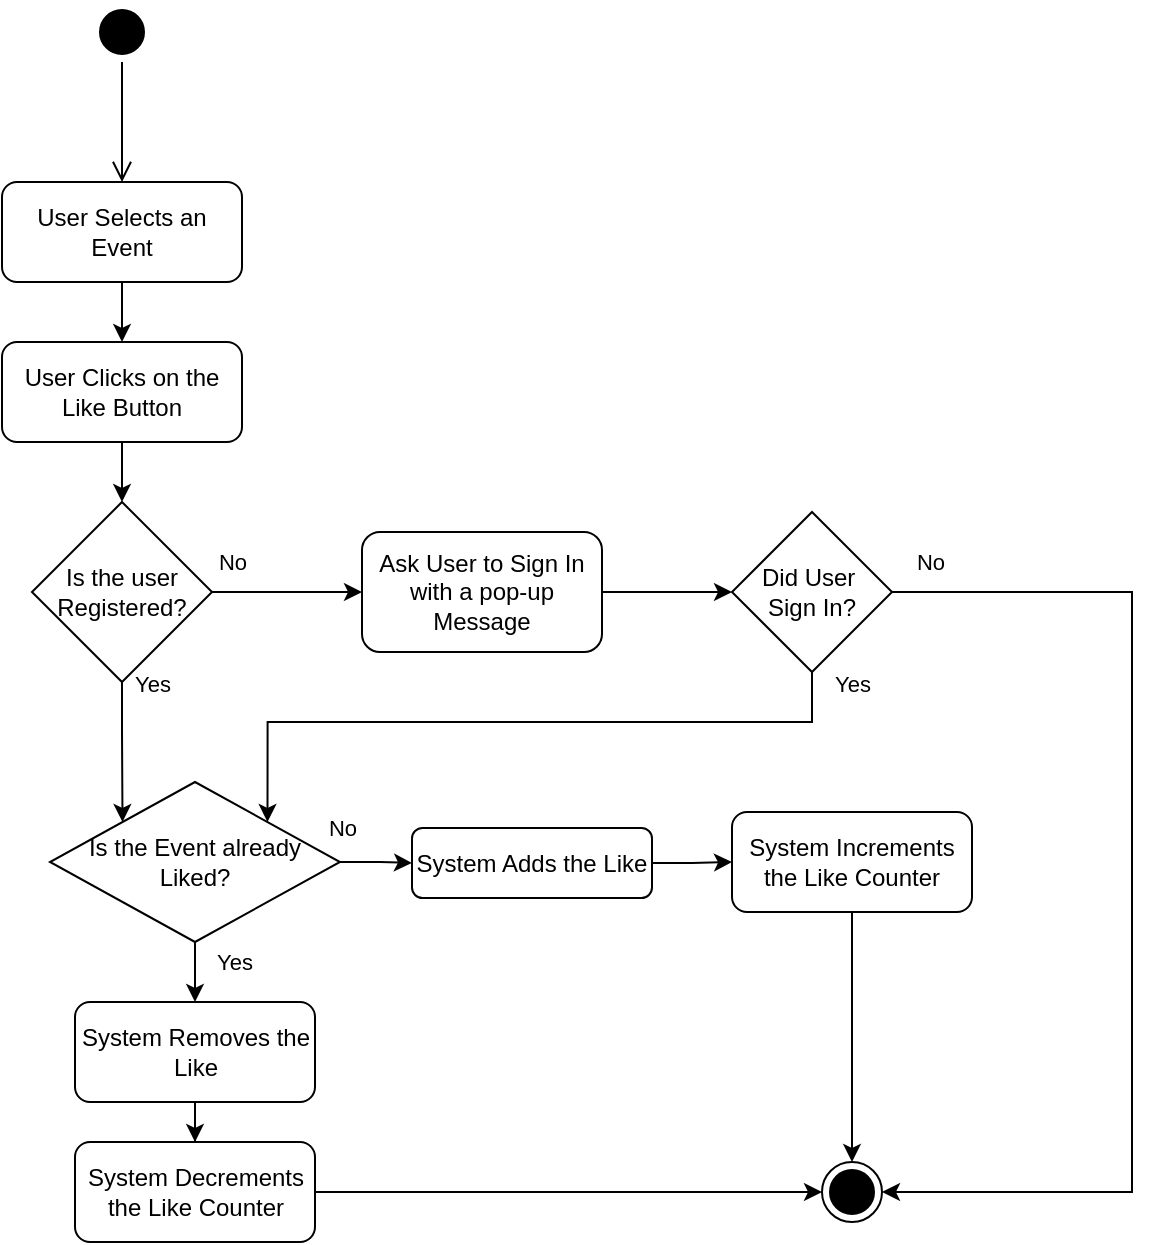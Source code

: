<mxfile version="26.1.3">
  <diagram name="Page-1" id="-U8XGRYqRvpe9GnIYjJW">
    <mxGraphModel dx="1199" dy="696" grid="1" gridSize="10" guides="1" tooltips="1" connect="1" arrows="1" fold="1" page="1" pageScale="1" pageWidth="850" pageHeight="1100" math="0" shadow="0">
      <root>
        <mxCell id="0" />
        <mxCell id="1" parent="0" />
        <mxCell id="rGtdyjbUayjFL_wCR3qf-1" value="" style="ellipse;html=1;shape=endState;fillColor=#000000;strokeColor=#000000;" vertex="1" parent="1">
          <mxGeometry x="535" y="660" width="30" height="30" as="geometry" />
        </mxCell>
        <mxCell id="rGtdyjbUayjFL_wCR3qf-2" value="" style="ellipse;html=1;shape=startState;fillColor=#000000;strokeColor=#000000;" vertex="1" parent="1">
          <mxGeometry x="170" y="80" width="30" height="30" as="geometry" />
        </mxCell>
        <mxCell id="rGtdyjbUayjFL_wCR3qf-3" value="" style="edgeStyle=orthogonalEdgeStyle;html=1;verticalAlign=bottom;endArrow=open;endSize=8;strokeColor=#000000;rounded=0;entryX=0.5;entryY=0;entryDx=0;entryDy=0;" edge="1" source="rGtdyjbUayjFL_wCR3qf-2" parent="1" target="rGtdyjbUayjFL_wCR3qf-4">
          <mxGeometry relative="1" as="geometry">
            <mxPoint x="185" y="170" as="targetPoint" />
          </mxGeometry>
        </mxCell>
        <mxCell id="rGtdyjbUayjFL_wCR3qf-5" style="edgeStyle=orthogonalEdgeStyle;rounded=0;orthogonalLoop=1;jettySize=auto;html=1;" edge="1" parent="1" source="rGtdyjbUayjFL_wCR3qf-4" target="rGtdyjbUayjFL_wCR3qf-6">
          <mxGeometry relative="1" as="geometry">
            <mxPoint x="185" y="270" as="targetPoint" />
          </mxGeometry>
        </mxCell>
        <mxCell id="rGtdyjbUayjFL_wCR3qf-4" value="User Selects an Event" style="rounded=1;whiteSpace=wrap;html=1;" vertex="1" parent="1">
          <mxGeometry x="125" y="170" width="120" height="50" as="geometry" />
        </mxCell>
        <mxCell id="rGtdyjbUayjFL_wCR3qf-7" style="edgeStyle=orthogonalEdgeStyle;rounded=0;orthogonalLoop=1;jettySize=auto;html=1;" edge="1" parent="1" source="rGtdyjbUayjFL_wCR3qf-6" target="rGtdyjbUayjFL_wCR3qf-8">
          <mxGeometry relative="1" as="geometry">
            <mxPoint x="185" y="330" as="targetPoint" />
          </mxGeometry>
        </mxCell>
        <mxCell id="rGtdyjbUayjFL_wCR3qf-6" value="User Clicks on the Like Button" style="rounded=1;whiteSpace=wrap;html=1;" vertex="1" parent="1">
          <mxGeometry x="125" y="250" width="120" height="50" as="geometry" />
        </mxCell>
        <mxCell id="rGtdyjbUayjFL_wCR3qf-9" style="edgeStyle=orthogonalEdgeStyle;rounded=0;orthogonalLoop=1;jettySize=auto;html=1;" edge="1" parent="1" source="rGtdyjbUayjFL_wCR3qf-8" target="rGtdyjbUayjFL_wCR3qf-10">
          <mxGeometry relative="1" as="geometry">
            <mxPoint x="300" y="375" as="targetPoint" />
          </mxGeometry>
        </mxCell>
        <mxCell id="rGtdyjbUayjFL_wCR3qf-29" value="No" style="edgeLabel;html=1;align=center;verticalAlign=middle;resizable=0;points=[];" vertex="1" connectable="0" parent="rGtdyjbUayjFL_wCR3qf-9">
          <mxGeometry x="0.067" y="1" relative="1" as="geometry">
            <mxPoint x="-30" y="-14" as="offset" />
          </mxGeometry>
        </mxCell>
        <mxCell id="rGtdyjbUayjFL_wCR3qf-14" style="edgeStyle=orthogonalEdgeStyle;rounded=0;orthogonalLoop=1;jettySize=auto;html=1;entryX=0;entryY=0;entryDx=0;entryDy=0;" edge="1" parent="1" source="rGtdyjbUayjFL_wCR3qf-8" target="rGtdyjbUayjFL_wCR3qf-15">
          <mxGeometry relative="1" as="geometry">
            <mxPoint x="185" y="490" as="targetPoint" />
          </mxGeometry>
        </mxCell>
        <mxCell id="rGtdyjbUayjFL_wCR3qf-30" value="Yes" style="edgeLabel;html=1;align=center;verticalAlign=middle;resizable=0;points=[];" vertex="1" connectable="0" parent="rGtdyjbUayjFL_wCR3qf-14">
          <mxGeometry x="-0.289" y="-1" relative="1" as="geometry">
            <mxPoint x="15" y="-25" as="offset" />
          </mxGeometry>
        </mxCell>
        <mxCell id="rGtdyjbUayjFL_wCR3qf-8" value="Is the user Registered?" style="rhombus;whiteSpace=wrap;html=1;" vertex="1" parent="1">
          <mxGeometry x="140" y="330" width="90" height="90" as="geometry" />
        </mxCell>
        <mxCell id="rGtdyjbUayjFL_wCR3qf-11" style="edgeStyle=orthogonalEdgeStyle;rounded=0;orthogonalLoop=1;jettySize=auto;html=1;" edge="1" parent="1" source="rGtdyjbUayjFL_wCR3qf-10" target="rGtdyjbUayjFL_wCR3qf-13">
          <mxGeometry relative="1" as="geometry">
            <mxPoint x="420" y="375" as="targetPoint" />
          </mxGeometry>
        </mxCell>
        <mxCell id="rGtdyjbUayjFL_wCR3qf-10" value="Ask User to Sign In with a pop-up Message" style="rounded=1;whiteSpace=wrap;html=1;" vertex="1" parent="1">
          <mxGeometry x="305" y="345" width="120" height="60" as="geometry" />
        </mxCell>
        <mxCell id="rGtdyjbUayjFL_wCR3qf-16" value="Yes" style="edgeStyle=orthogonalEdgeStyle;rounded=0;orthogonalLoop=1;jettySize=auto;html=1;entryX=1;entryY=0;entryDx=0;entryDy=0;exitX=0.5;exitY=1;exitDx=0;exitDy=0;" edge="1" parent="1" source="rGtdyjbUayjFL_wCR3qf-13" target="rGtdyjbUayjFL_wCR3qf-15">
          <mxGeometry x="-0.967" y="20" relative="1" as="geometry">
            <Array as="points">
              <mxPoint x="530" y="440" />
              <mxPoint x="258" y="440" />
            </Array>
            <mxPoint as="offset" />
          </mxGeometry>
        </mxCell>
        <mxCell id="rGtdyjbUayjFL_wCR3qf-27" style="edgeStyle=orthogonalEdgeStyle;rounded=0;orthogonalLoop=1;jettySize=auto;html=1;entryX=1;entryY=0.5;entryDx=0;entryDy=0;" edge="1" parent="1" source="rGtdyjbUayjFL_wCR3qf-13" target="rGtdyjbUayjFL_wCR3qf-1">
          <mxGeometry relative="1" as="geometry">
            <Array as="points">
              <mxPoint x="690" y="375" />
              <mxPoint x="690" y="675" />
            </Array>
          </mxGeometry>
        </mxCell>
        <mxCell id="rGtdyjbUayjFL_wCR3qf-28" value="No" style="edgeLabel;html=1;align=center;verticalAlign=middle;resizable=0;points=[];" vertex="1" connectable="0" parent="rGtdyjbUayjFL_wCR3qf-27">
          <mxGeometry x="-0.911" y="2" relative="1" as="geometry">
            <mxPoint x="-6" y="-13" as="offset" />
          </mxGeometry>
        </mxCell>
        <mxCell id="rGtdyjbUayjFL_wCR3qf-13" value="Did User&amp;nbsp;&lt;div&gt;Sign In?&lt;/div&gt;" style="rhombus;whiteSpace=wrap;html=1;" vertex="1" parent="1">
          <mxGeometry x="490" y="335" width="80" height="80" as="geometry" />
        </mxCell>
        <mxCell id="rGtdyjbUayjFL_wCR3qf-17" style="edgeStyle=orthogonalEdgeStyle;rounded=0;orthogonalLoop=1;jettySize=auto;html=1;" edge="1" parent="1" source="rGtdyjbUayjFL_wCR3qf-15" target="rGtdyjbUayjFL_wCR3qf-18">
          <mxGeometry relative="1" as="geometry">
            <mxPoint x="221.5" y="610" as="targetPoint" />
          </mxGeometry>
        </mxCell>
        <mxCell id="rGtdyjbUayjFL_wCR3qf-32" value="Yes" style="edgeLabel;html=1;align=center;verticalAlign=middle;resizable=0;points=[];" vertex="1" connectable="0" parent="rGtdyjbUayjFL_wCR3qf-17">
          <mxGeometry x="0.28" relative="1" as="geometry">
            <mxPoint x="19" y="-2" as="offset" />
          </mxGeometry>
        </mxCell>
        <mxCell id="rGtdyjbUayjFL_wCR3qf-22" style="edgeStyle=orthogonalEdgeStyle;rounded=0;orthogonalLoop=1;jettySize=auto;html=1;" edge="1" parent="1" source="rGtdyjbUayjFL_wCR3qf-15" target="rGtdyjbUayjFL_wCR3qf-23">
          <mxGeometry relative="1" as="geometry">
            <mxPoint x="340" y="510" as="targetPoint" />
          </mxGeometry>
        </mxCell>
        <mxCell id="rGtdyjbUayjFL_wCR3qf-31" value="No" style="edgeLabel;html=1;align=center;verticalAlign=middle;resizable=0;points=[];" vertex="1" connectable="0" parent="rGtdyjbUayjFL_wCR3qf-22">
          <mxGeometry x="-0.397" relative="1" as="geometry">
            <mxPoint x="-10" y="-17" as="offset" />
          </mxGeometry>
        </mxCell>
        <mxCell id="rGtdyjbUayjFL_wCR3qf-15" value="Is the Event already Liked?" style="rhombus;whiteSpace=wrap;html=1;" vertex="1" parent="1">
          <mxGeometry x="149" y="470" width="145" height="80" as="geometry" />
        </mxCell>
        <mxCell id="rGtdyjbUayjFL_wCR3qf-19" style="edgeStyle=orthogonalEdgeStyle;rounded=0;orthogonalLoop=1;jettySize=auto;html=1;" edge="1" parent="1" source="rGtdyjbUayjFL_wCR3qf-18" target="rGtdyjbUayjFL_wCR3qf-20">
          <mxGeometry relative="1" as="geometry">
            <mxPoint x="221.5" y="680" as="targetPoint" />
          </mxGeometry>
        </mxCell>
        <mxCell id="rGtdyjbUayjFL_wCR3qf-18" value="System Removes the Like" style="rounded=1;whiteSpace=wrap;html=1;" vertex="1" parent="1">
          <mxGeometry x="161.5" y="580" width="120" height="50" as="geometry" />
        </mxCell>
        <mxCell id="rGtdyjbUayjFL_wCR3qf-21" style="edgeStyle=orthogonalEdgeStyle;rounded=0;orthogonalLoop=1;jettySize=auto;html=1;entryX=0;entryY=0.5;entryDx=0;entryDy=0;" edge="1" parent="1" source="rGtdyjbUayjFL_wCR3qf-20" target="rGtdyjbUayjFL_wCR3qf-1">
          <mxGeometry relative="1" as="geometry" />
        </mxCell>
        <mxCell id="rGtdyjbUayjFL_wCR3qf-20" value="System Decrements the Like Counter" style="rounded=1;whiteSpace=wrap;html=1;" vertex="1" parent="1">
          <mxGeometry x="161.5" y="650" width="120" height="50" as="geometry" />
        </mxCell>
        <mxCell id="rGtdyjbUayjFL_wCR3qf-24" style="edgeStyle=orthogonalEdgeStyle;rounded=0;orthogonalLoop=1;jettySize=auto;html=1;" edge="1" parent="1" source="rGtdyjbUayjFL_wCR3qf-23" target="rGtdyjbUayjFL_wCR3qf-25">
          <mxGeometry relative="1" as="geometry">
            <mxPoint x="490" y="510.5" as="targetPoint" />
          </mxGeometry>
        </mxCell>
        <mxCell id="rGtdyjbUayjFL_wCR3qf-23" value="System Adds the Like" style="rounded=1;whiteSpace=wrap;html=1;" vertex="1" parent="1">
          <mxGeometry x="330" y="493" width="120" height="35" as="geometry" />
        </mxCell>
        <mxCell id="rGtdyjbUayjFL_wCR3qf-26" style="edgeStyle=orthogonalEdgeStyle;rounded=0;orthogonalLoop=1;jettySize=auto;html=1;entryX=0.5;entryY=0;entryDx=0;entryDy=0;" edge="1" parent="1" source="rGtdyjbUayjFL_wCR3qf-25" target="rGtdyjbUayjFL_wCR3qf-1">
          <mxGeometry relative="1" as="geometry" />
        </mxCell>
        <mxCell id="rGtdyjbUayjFL_wCR3qf-25" value="System Increments the Like Counter" style="rounded=1;whiteSpace=wrap;html=1;" vertex="1" parent="1">
          <mxGeometry x="490" y="485" width="120" height="50" as="geometry" />
        </mxCell>
      </root>
    </mxGraphModel>
  </diagram>
</mxfile>
